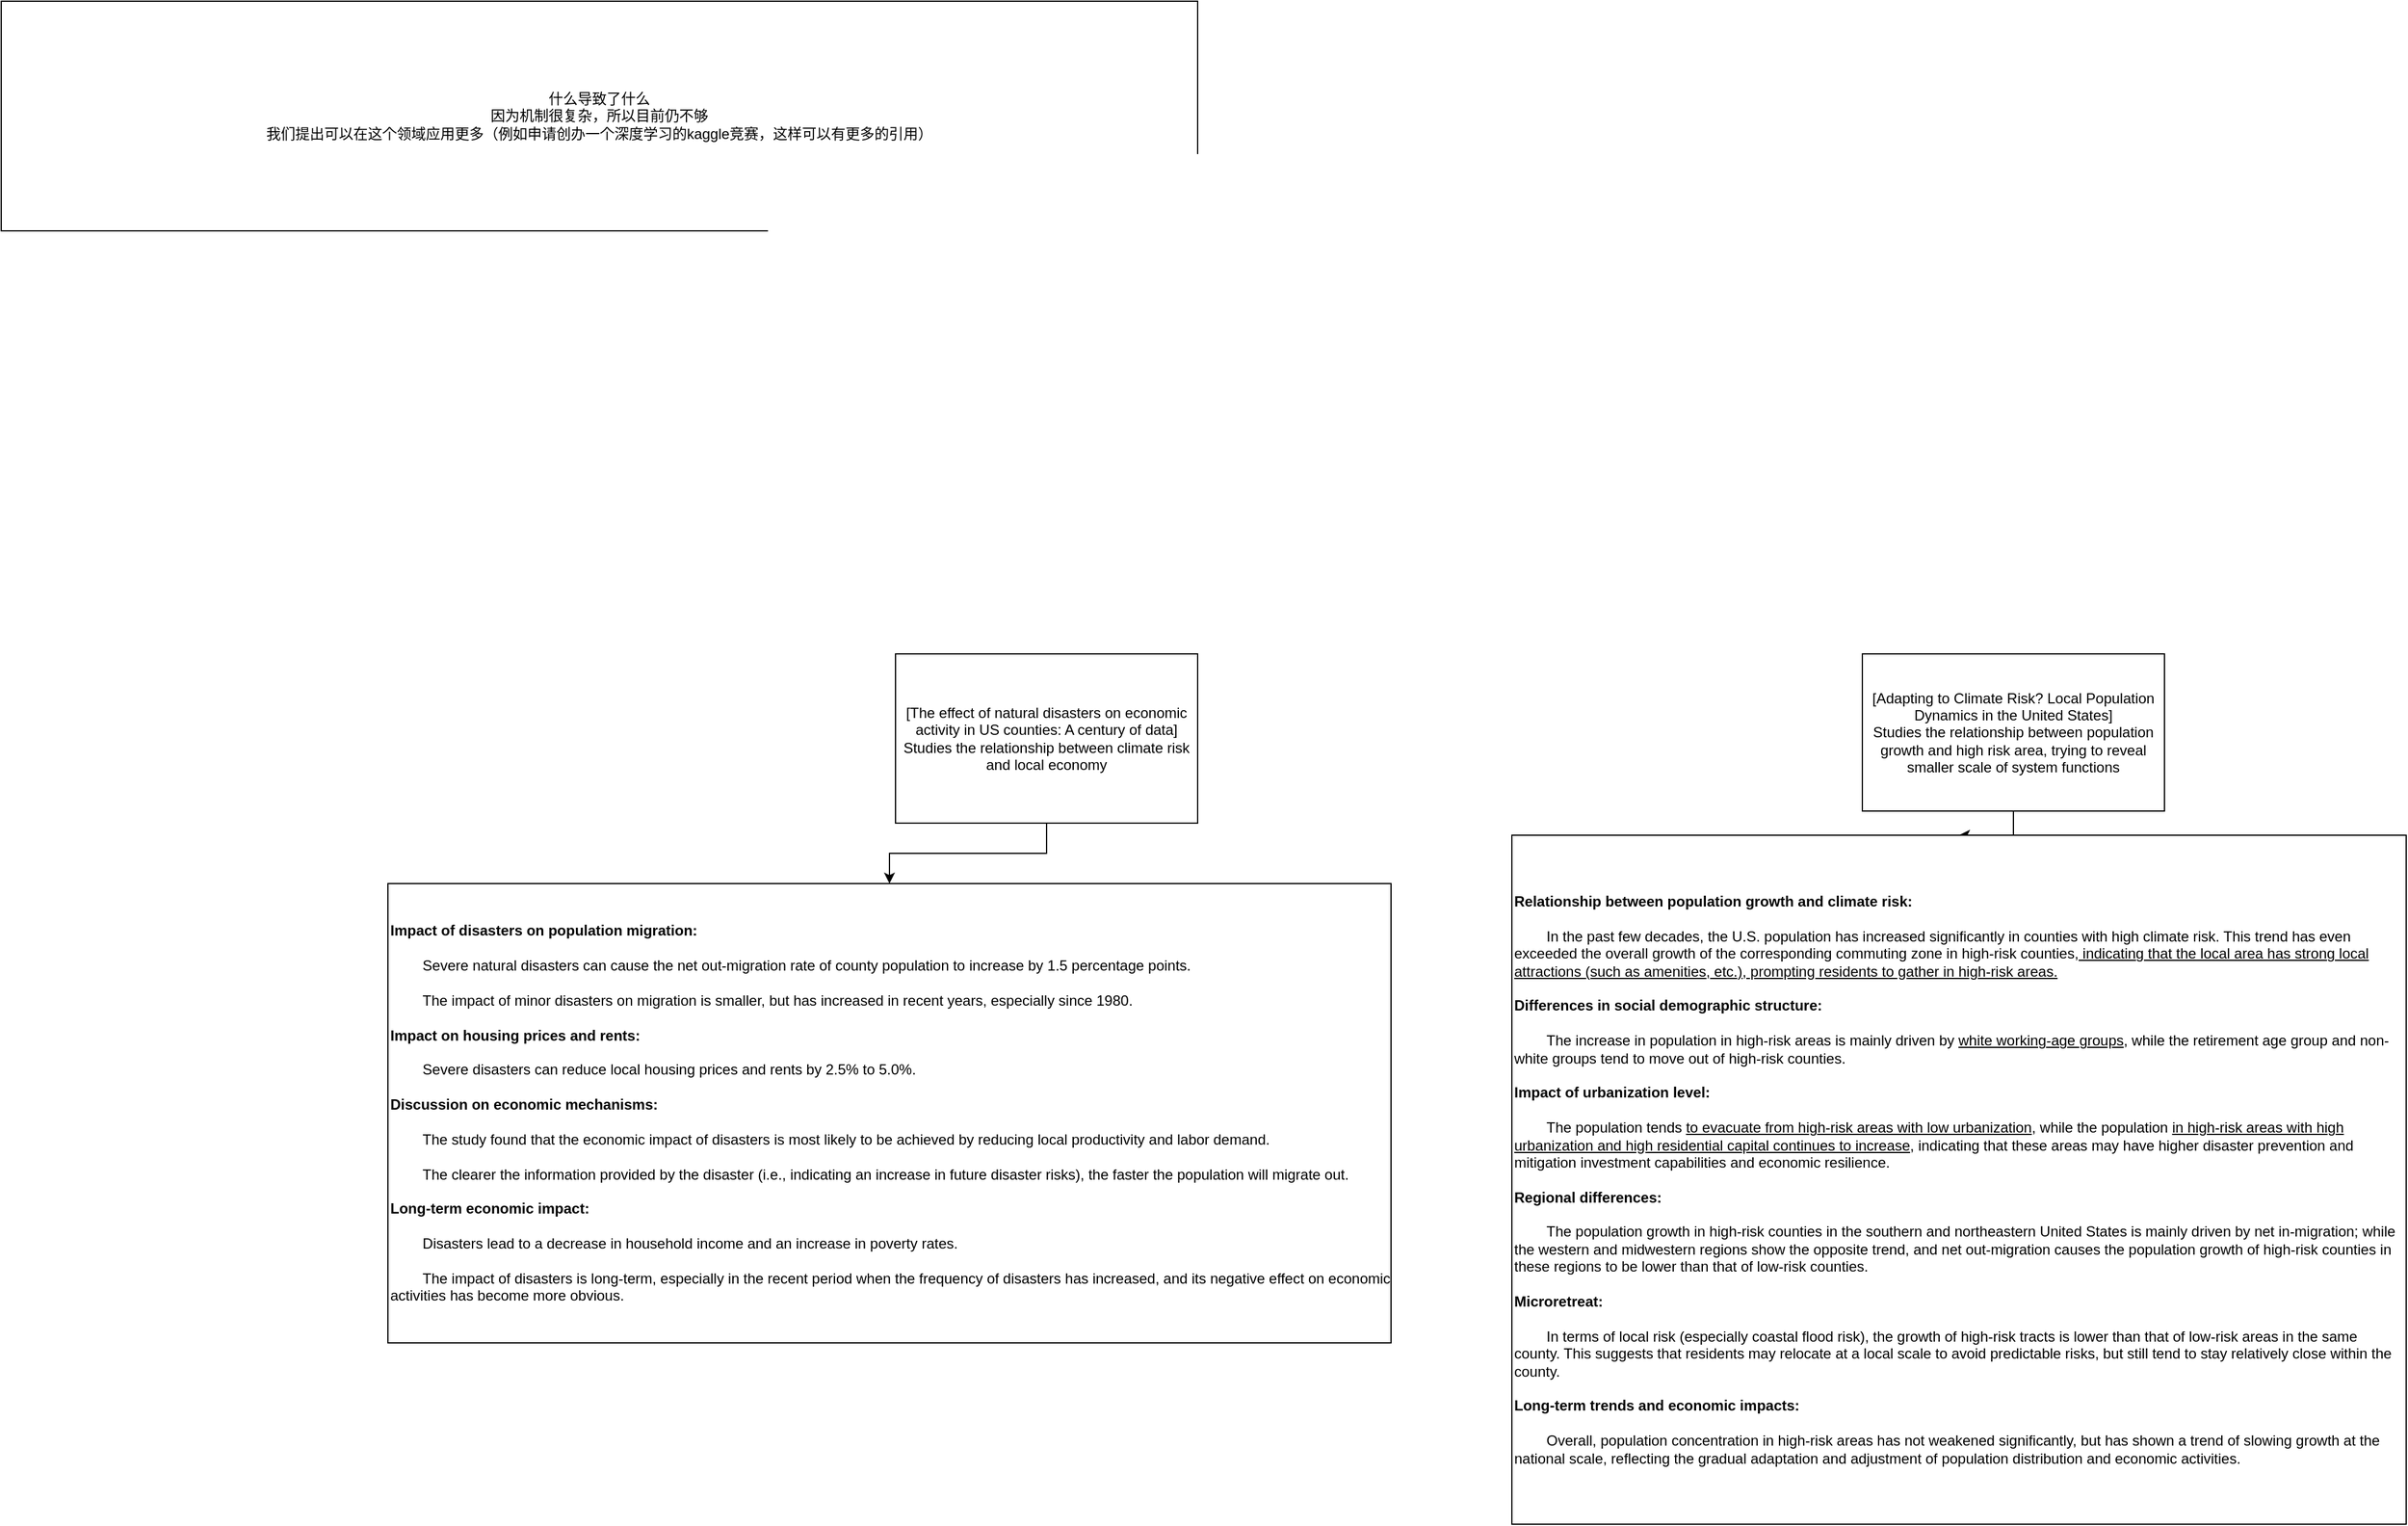 <mxfile version="27.1.4">
  <diagram name="第 1 页" id="oopn0pdFhTOcJvkMdKDm">
    <mxGraphModel dx="1968" dy="1763" grid="1" gridSize="10" guides="1" tooltips="1" connect="1" arrows="1" fold="1" page="1" pageScale="1" pageWidth="827" pageHeight="1169" math="0" shadow="0">
      <root>
        <mxCell id="0" />
        <mxCell id="1" parent="0" />
        <mxCell id="n_7tazoedk0X3vrDqesT-4" style="edgeStyle=orthogonalEdgeStyle;rounded=0;orthogonalLoop=1;jettySize=auto;html=1;exitX=0.5;exitY=1;exitDx=0;exitDy=0;" parent="1" source="X0_J-GMt4GQheTyJbu3o-1" target="X0_J-GMt4GQheTyJbu3o-4" edge="1">
          <mxGeometry relative="1" as="geometry" />
        </mxCell>
        <UserObject label="[Adapting to Climate Risk? Local Population Dynamics in the United States]&lt;div&gt;Studies the relationship between population growth and high risk area, trying to reveal smaller scale of system functions&lt;/div&gt;" link="https://link.springer.com/article/10.101/s41885-024-00141-9" id="X0_J-GMt4GQheTyJbu3o-1">
          <mxCell style="rounded=0;whiteSpace=wrap;html=1;" parent="1" vertex="1">
            <mxGeometry x="1020" y="250" width="250" height="130" as="geometry" />
          </mxCell>
        </UserObject>
        <mxCell id="n_7tazoedk0X3vrDqesT-2" style="edgeStyle=orthogonalEdgeStyle;rounded=0;orthogonalLoop=1;jettySize=auto;html=1;exitX=0.5;exitY=1;exitDx=0;exitDy=0;entryX=0.5;entryY=0;entryDx=0;entryDy=0;" parent="1" source="X0_J-GMt4GQheTyJbu3o-3" target="n_7tazoedk0X3vrDqesT-1" edge="1">
          <mxGeometry relative="1" as="geometry" />
        </mxCell>
        <UserObject label="[The effect of natural disasters on economic activity in US counties: A century of data]&lt;div&gt;Studies the relationship between climate risk and local economy&lt;/div&gt;" link="https://www.sciencedirect.com/science/article/pii/S0094119020300280" id="X0_J-GMt4GQheTyJbu3o-3">
          <mxCell style="rounded=0;whiteSpace=wrap;html=1;" parent="1" vertex="1">
            <mxGeometry x="220" y="250" width="250" height="140" as="geometry" />
          </mxCell>
        </UserObject>
        <mxCell id="X0_J-GMt4GQheTyJbu3o-4" value="&lt;div&gt;&lt;b&gt;Relationship between population growth and climate risk:&lt;/b&gt;&lt;/div&gt;&lt;div&gt;&lt;br&gt;&lt;/div&gt;&lt;div&gt;&lt;span style=&quot;white-space: pre;&quot;&gt;&#x9;&lt;/span&gt;In the past few decades, the U.S. population has increased significantly in counties with high climate risk. This trend has even exceeded the overall growth of the corresponding commuting zone in high-risk counties,&lt;u&gt; indicating that the local area has strong local attractions (such as amenities, etc.), prompting residents to gather in high-risk areas.&lt;/u&gt;&lt;/div&gt;&lt;div&gt;&lt;br&gt;&lt;/div&gt;&lt;div&gt;&lt;b&gt;Differences in social demographic structure:&lt;/b&gt;&lt;/div&gt;&lt;div&gt;&lt;br&gt;&lt;/div&gt;&lt;div&gt;&lt;span style=&quot;white-space: pre;&quot;&gt;&#x9;&lt;/span&gt;The increase in population in high-risk areas is mainly driven by &lt;u&gt;white working-age groups&lt;/u&gt;, while the retirement age group and non-white groups tend to move out of high-risk counties.&lt;/div&gt;&lt;div&gt;&lt;br&gt;&lt;/div&gt;&lt;div&gt;&lt;b&gt;Impact of urbanization level:&lt;/b&gt;&lt;/div&gt;&lt;div&gt;&lt;br&gt;&lt;/div&gt;&lt;div&gt;&lt;span style=&quot;white-space: pre;&quot;&gt;&#x9;&lt;/span&gt;The population tends &lt;u&gt;to evacuate from high-risk areas with low urbanization&lt;/u&gt;, while the population &lt;u&gt;in high-risk areas with high urbanization and high residential capital continues to increase&lt;/u&gt;, indicating that these areas may have higher disaster prevention and mitigation investment capabilities and economic resilience.&lt;/div&gt;&lt;div&gt;&lt;br&gt;&lt;/div&gt;&lt;div&gt;&lt;b&gt;Regional differences:&lt;/b&gt;&lt;/div&gt;&lt;div&gt;&lt;br&gt;&lt;/div&gt;&lt;div&gt;&lt;span style=&quot;white-space: pre;&quot;&gt;&#x9;&lt;/span&gt;The population growth in high-risk counties in the southern and northeastern United States is mainly driven by net in-migration; while the western and midwestern regions show the opposite trend, and net out-migration causes the population growth of high-risk counties in these regions to be lower than that of low-risk counties.&lt;/div&gt;&lt;div&gt;&lt;br&gt;&lt;/div&gt;&lt;div&gt;&lt;b&gt;Microretreat:&lt;/b&gt;&lt;/div&gt;&lt;div&gt;&lt;br&gt;&lt;/div&gt;&lt;div&gt;&lt;span style=&quot;white-space: pre;&quot;&gt;&#x9;&lt;/span&gt;In terms of local risk (especially coastal flood risk), the growth of high-risk tracts is lower than that of low-risk areas in the same county. This suggests that residents may relocate at a local scale to avoid predictable risks, but still tend to stay relatively close within the county.&lt;/div&gt;&lt;div&gt;&lt;br&gt;&lt;/div&gt;&lt;div&gt;&lt;b&gt;Long-term trends and economic impacts:&lt;/b&gt;&lt;/div&gt;&lt;div&gt;&lt;br&gt;&lt;/div&gt;&lt;div&gt;&lt;span style=&quot;white-space: pre;&quot;&gt;&#x9;&lt;/span&gt;Overall, population concentration in high-risk areas has not weakened significantly, but has shown a trend of slowing growth at the national scale, reflecting the gradual adaptation and adjustment of population distribution and economic activities.&lt;/div&gt;" style="rounded=0;whiteSpace=wrap;html=1;align=left;" parent="1" vertex="1">
          <mxGeometry x="730" y="400" width="740" height="570" as="geometry" />
        </mxCell>
        <mxCell id="n_7tazoedk0X3vrDqesT-1" value="&lt;div&gt;&lt;b&gt;Impact of disasters on population migration:&lt;/b&gt;&lt;/div&gt;&lt;div&gt;&lt;br&gt;&lt;/div&gt;&lt;div&gt;&lt;span style=&quot;white-space: pre;&quot;&gt;&#x9;&lt;/span&gt;Severe natural disasters can cause the net out-migration rate of county population to increase by 1.5 percentage points.&lt;/div&gt;&lt;div&gt;&lt;br&gt;&lt;/div&gt;&lt;div&gt;&lt;span style=&quot;white-space: pre;&quot;&gt;&#x9;&lt;/span&gt;The impact of minor disasters on migration is smaller, but has increased in recent years, especially since 1980.&lt;/div&gt;&lt;div&gt;&lt;br&gt;&lt;/div&gt;&lt;div&gt;&lt;b&gt;Impact on housing prices and rents:&lt;/b&gt;&lt;/div&gt;&lt;div&gt;&lt;br&gt;&lt;/div&gt;&lt;div&gt;&lt;span style=&quot;white-space: pre;&quot;&gt;&#x9;&lt;/span&gt;Severe disasters can reduce local housing prices and rents by 2.5% to 5.0%.&lt;/div&gt;&lt;div&gt;&lt;br&gt;&lt;/div&gt;&lt;div&gt;&lt;b&gt;Discussion on economic mechanisms:&lt;/b&gt;&lt;/div&gt;&lt;div&gt;&lt;br&gt;&lt;/div&gt;&lt;div&gt;&lt;span style=&quot;white-space: pre;&quot;&gt;&#x9;&lt;/span&gt;The study found that the economic impact of disasters is most likely to be achieved by reducing local productivity and labor demand.&lt;/div&gt;&lt;div&gt;&lt;br&gt;&lt;/div&gt;&lt;div&gt;&lt;span style=&quot;white-space: pre;&quot;&gt;&#x9;&lt;/span&gt;The clearer the information provided by the disaster (i.e., indicating an increase in future disaster risks), the faster the population will migrate out.&lt;/div&gt;&lt;div&gt;&lt;br&gt;&lt;/div&gt;&lt;div&gt;&lt;b&gt;Long-term economic impact:&lt;/b&gt;&lt;/div&gt;&lt;div&gt;&lt;br&gt;&lt;/div&gt;&lt;div&gt;&lt;span style=&quot;white-space: pre;&quot;&gt;&#x9;&lt;/span&gt;Disasters lead to a decrease in household income and an increase in poverty rates.&lt;/div&gt;&lt;div&gt;&lt;br&gt;&lt;/div&gt;&lt;div&gt;&lt;span style=&quot;white-space: pre;&quot;&gt;&#x9;&lt;/span&gt;The impact of disasters is long-term, especially in the recent period when the frequency of disasters has increased, and its negative effect on economic activities has become more obvious.&lt;/div&gt;" style="rounded=0;whiteSpace=wrap;html=1;align=left;" parent="1" vertex="1">
          <mxGeometry x="-200" y="440" width="830" height="380" as="geometry" />
        </mxCell>
        <mxCell id="70VluEp73AnBEiVVo5Zr-1" value="什么导致了什么&lt;div&gt;因为机制很复杂，所以目前仍不够&lt;/div&gt;&lt;div&gt;我们提出可以在这个领域应用更多（例如申请创办一个深度学习的kaggle竞赛，这样可以有更多的引用）&lt;/div&gt;" style="whiteSpace=wrap;html=1;" vertex="1" parent="1">
          <mxGeometry x="-520" y="-290" width="990" height="190" as="geometry" />
        </mxCell>
      </root>
    </mxGraphModel>
  </diagram>
</mxfile>
